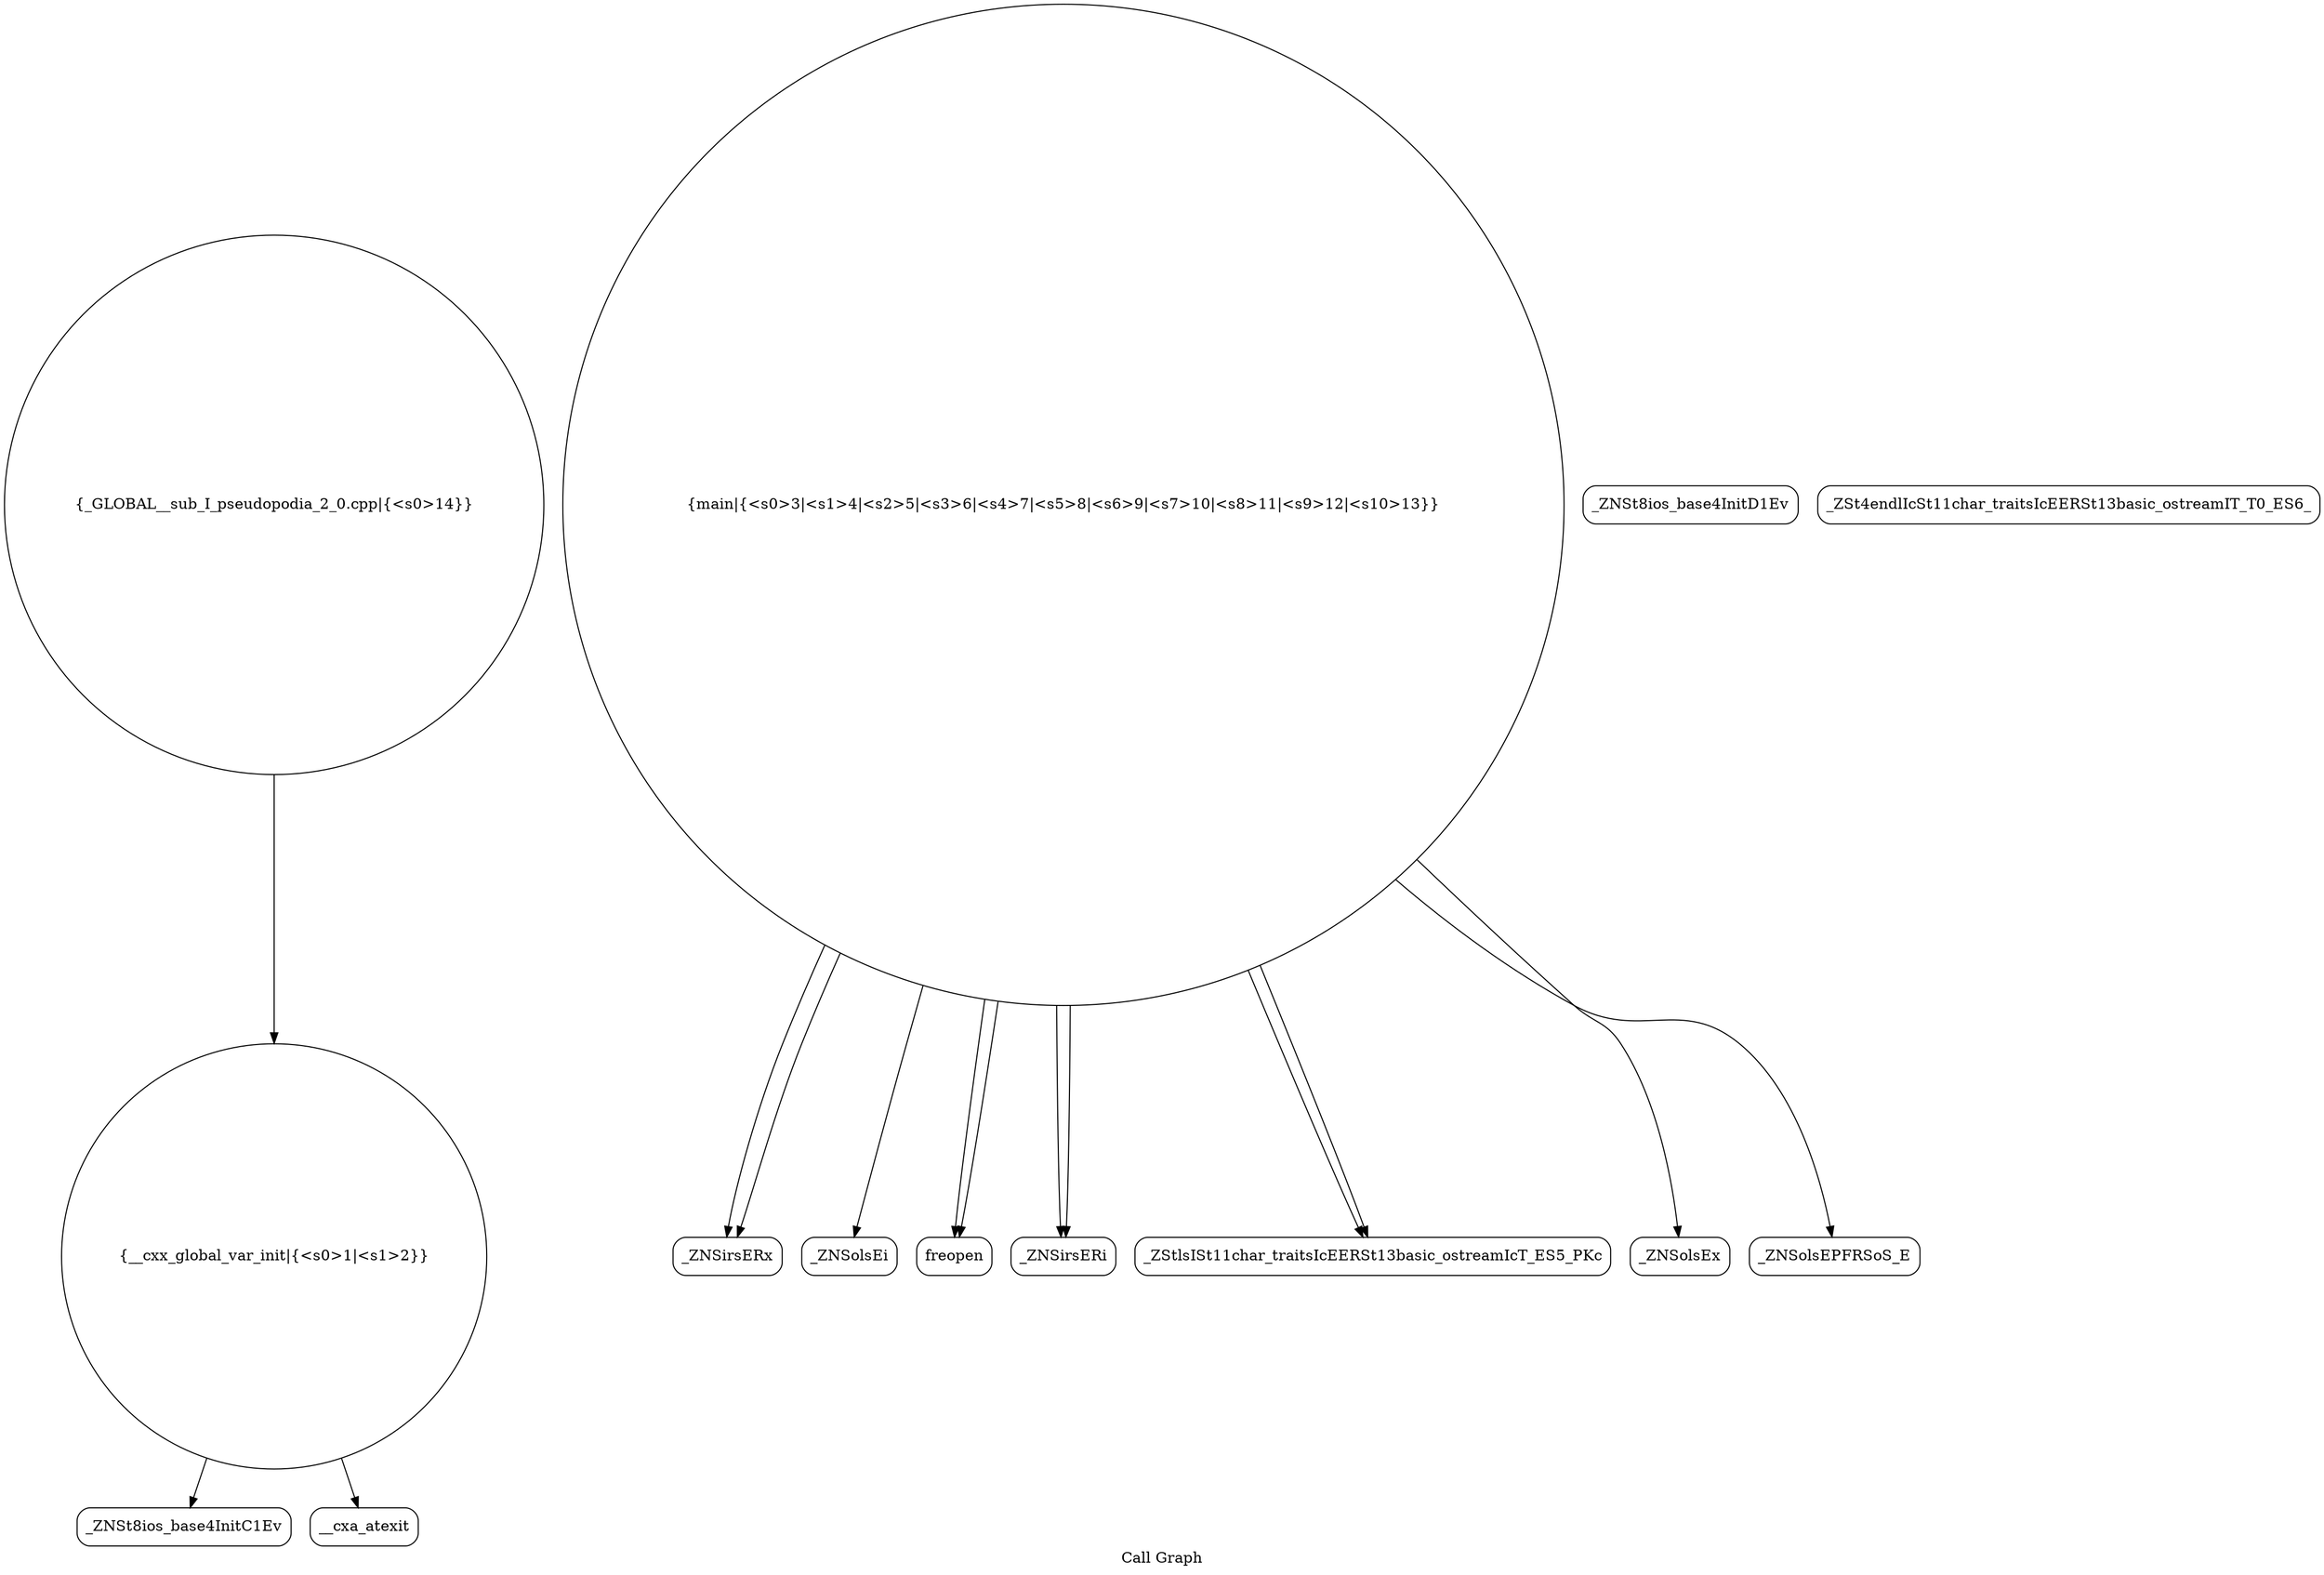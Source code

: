 digraph "Call Graph" {
	label="Call Graph";

	Node0x55c4098f7e50 [shape=record,shape=circle,label="{__cxx_global_var_init|{<s0>1|<s1>2}}"];
	Node0x55c4098f7e50:s0 -> Node0x55c4098f82e0[color=black];
	Node0x55c4098f7e50:s1 -> Node0x55c4098f83e0[color=black];
	Node0x55c4098f85e0 [shape=record,shape=Mrecord,label="{_ZNSirsERx}"];
	Node0x55c4098f8360 [shape=record,shape=Mrecord,label="{_ZNSt8ios_base4InitD1Ev}"];
	Node0x55c4098f86e0 [shape=record,shape=Mrecord,label="{_ZNSolsEi}"];
	Node0x55c4098f8460 [shape=record,shape=circle,label="{main|{<s0>3|<s1>4|<s2>5|<s3>6|<s4>7|<s5>8|<s6>9|<s7>10|<s8>11|<s9>12|<s10>13}}"];
	Node0x55c4098f8460:s0 -> Node0x55c4098f84e0[color=black];
	Node0x55c4098f8460:s1 -> Node0x55c4098f84e0[color=black];
	Node0x55c4098f8460:s2 -> Node0x55c4098f8560[color=black];
	Node0x55c4098f8460:s3 -> Node0x55c4098f85e0[color=black];
	Node0x55c4098f8460:s4 -> Node0x55c4098f85e0[color=black];
	Node0x55c4098f8460:s5 -> Node0x55c4098f8560[color=black];
	Node0x55c4098f8460:s6 -> Node0x55c4098f8660[color=black];
	Node0x55c4098f8460:s7 -> Node0x55c4098f86e0[color=black];
	Node0x55c4098f8460:s8 -> Node0x55c4098f8660[color=black];
	Node0x55c4098f8460:s9 -> Node0x55c4098f8760[color=black];
	Node0x55c4098f8460:s10 -> Node0x55c4098f87e0[color=black];
	Node0x55c4098f87e0 [shape=record,shape=Mrecord,label="{_ZNSolsEPFRSoS_E}"];
	Node0x55c4098f8560 [shape=record,shape=Mrecord,label="{_ZNSirsERi}"];
	Node0x55c4098f88e0 [shape=record,shape=circle,label="{_GLOBAL__sub_I_pseudopodia_2_0.cpp|{<s0>14}}"];
	Node0x55c4098f88e0:s0 -> Node0x55c4098f7e50[color=black];
	Node0x55c4098f82e0 [shape=record,shape=Mrecord,label="{_ZNSt8ios_base4InitC1Ev}"];
	Node0x55c4098f8660 [shape=record,shape=Mrecord,label="{_ZStlsISt11char_traitsIcEERSt13basic_ostreamIcT_ES5_PKc}"];
	Node0x55c4098f83e0 [shape=record,shape=Mrecord,label="{__cxa_atexit}"];
	Node0x55c4098f8760 [shape=record,shape=Mrecord,label="{_ZNSolsEx}"];
	Node0x55c4098f84e0 [shape=record,shape=Mrecord,label="{freopen}"];
	Node0x55c4098f8860 [shape=record,shape=Mrecord,label="{_ZSt4endlIcSt11char_traitsIcEERSt13basic_ostreamIT_T0_ES6_}"];
}

